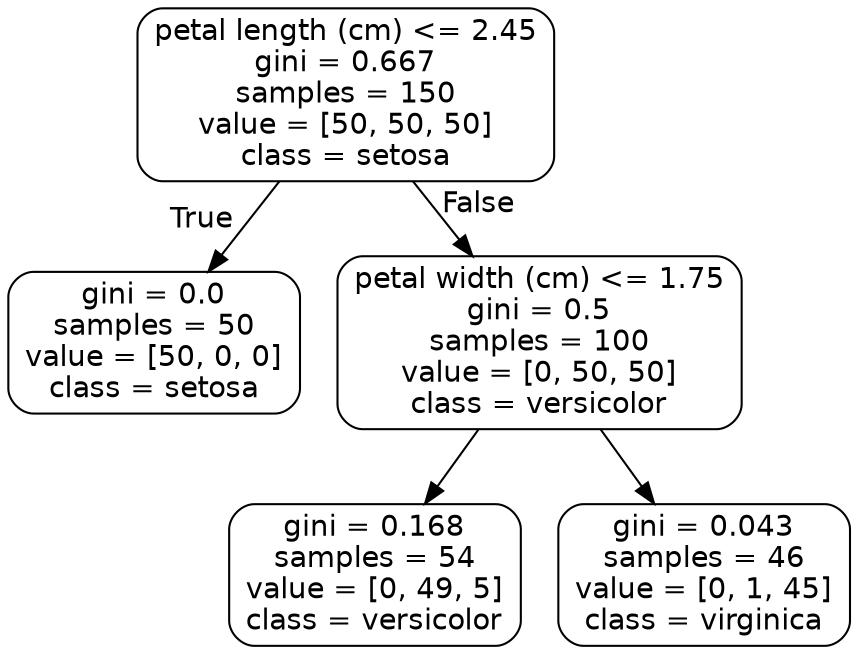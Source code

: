 digraph Tree {
node [shape=box, style="rounded", color="black", fontname=helvetica] ;
edge [fontname=helvetica] ;
0 [label="petal length (cm) <= 2.45\ngini = 0.667\nsamples = 150\nvalue = [50, 50, 50]\nclass = setosa"] ;
1 [label="gini = 0.0\nsamples = 50\nvalue = [50, 0, 0]\nclass = setosa"] ;
0 -> 1 [labeldistance=2.5, labelangle=45, headlabel="True"] ;
2 [label="petal width (cm) <= 1.75\ngini = 0.5\nsamples = 100\nvalue = [0, 50, 50]\nclass = versicolor"] ;
0 -> 2 [labeldistance=2.5, labelangle=-45, headlabel="False"] ;
3 [label="gini = 0.168\nsamples = 54\nvalue = [0, 49, 5]\nclass = versicolor"] ;
2 -> 3 ;
4 [label="gini = 0.043\nsamples = 46\nvalue = [0, 1, 45]\nclass = virginica"] ;
2 -> 4 ;
}